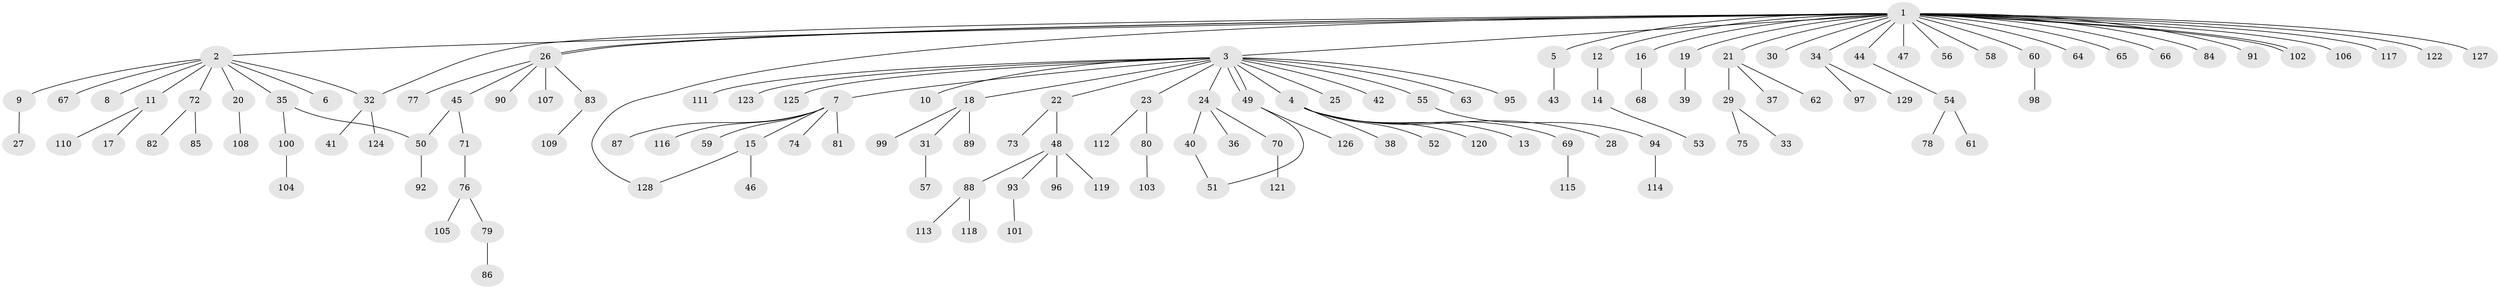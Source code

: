 // Generated by graph-tools (version 1.1) at 2025/14/03/09/25 04:14:25]
// undirected, 129 vertices, 135 edges
graph export_dot {
graph [start="1"]
  node [color=gray90,style=filled];
  1;
  2;
  3;
  4;
  5;
  6;
  7;
  8;
  9;
  10;
  11;
  12;
  13;
  14;
  15;
  16;
  17;
  18;
  19;
  20;
  21;
  22;
  23;
  24;
  25;
  26;
  27;
  28;
  29;
  30;
  31;
  32;
  33;
  34;
  35;
  36;
  37;
  38;
  39;
  40;
  41;
  42;
  43;
  44;
  45;
  46;
  47;
  48;
  49;
  50;
  51;
  52;
  53;
  54;
  55;
  56;
  57;
  58;
  59;
  60;
  61;
  62;
  63;
  64;
  65;
  66;
  67;
  68;
  69;
  70;
  71;
  72;
  73;
  74;
  75;
  76;
  77;
  78;
  79;
  80;
  81;
  82;
  83;
  84;
  85;
  86;
  87;
  88;
  89;
  90;
  91;
  92;
  93;
  94;
  95;
  96;
  97;
  98;
  99;
  100;
  101;
  102;
  103;
  104;
  105;
  106;
  107;
  108;
  109;
  110;
  111;
  112;
  113;
  114;
  115;
  116;
  117;
  118;
  119;
  120;
  121;
  122;
  123;
  124;
  125;
  126;
  127;
  128;
  129;
  1 -- 2;
  1 -- 3;
  1 -- 5;
  1 -- 12;
  1 -- 16;
  1 -- 19;
  1 -- 21;
  1 -- 26;
  1 -- 26;
  1 -- 30;
  1 -- 32;
  1 -- 34;
  1 -- 44;
  1 -- 47;
  1 -- 56;
  1 -- 58;
  1 -- 60;
  1 -- 64;
  1 -- 65;
  1 -- 66;
  1 -- 84;
  1 -- 91;
  1 -- 102;
  1 -- 102;
  1 -- 106;
  1 -- 117;
  1 -- 122;
  1 -- 127;
  1 -- 128;
  2 -- 6;
  2 -- 8;
  2 -- 9;
  2 -- 11;
  2 -- 20;
  2 -- 32;
  2 -- 35;
  2 -- 67;
  2 -- 72;
  3 -- 4;
  3 -- 7;
  3 -- 10;
  3 -- 18;
  3 -- 22;
  3 -- 23;
  3 -- 24;
  3 -- 25;
  3 -- 42;
  3 -- 49;
  3 -- 49;
  3 -- 55;
  3 -- 63;
  3 -- 95;
  3 -- 111;
  3 -- 123;
  3 -- 125;
  4 -- 13;
  4 -- 28;
  4 -- 38;
  4 -- 52;
  4 -- 69;
  4 -- 120;
  5 -- 43;
  7 -- 15;
  7 -- 59;
  7 -- 74;
  7 -- 81;
  7 -- 87;
  7 -- 116;
  9 -- 27;
  11 -- 17;
  11 -- 110;
  12 -- 14;
  14 -- 53;
  15 -- 46;
  15 -- 128;
  16 -- 68;
  18 -- 31;
  18 -- 89;
  18 -- 99;
  19 -- 39;
  20 -- 108;
  21 -- 29;
  21 -- 37;
  21 -- 62;
  22 -- 48;
  22 -- 73;
  23 -- 80;
  23 -- 112;
  24 -- 36;
  24 -- 40;
  24 -- 70;
  26 -- 45;
  26 -- 77;
  26 -- 83;
  26 -- 90;
  26 -- 107;
  29 -- 33;
  29 -- 75;
  31 -- 57;
  32 -- 41;
  32 -- 124;
  34 -- 97;
  34 -- 129;
  35 -- 50;
  35 -- 100;
  40 -- 51;
  44 -- 54;
  45 -- 50;
  45 -- 71;
  48 -- 88;
  48 -- 93;
  48 -- 96;
  48 -- 119;
  49 -- 51;
  49 -- 126;
  50 -- 92;
  54 -- 61;
  54 -- 78;
  55 -- 94;
  60 -- 98;
  69 -- 115;
  70 -- 121;
  71 -- 76;
  72 -- 82;
  72 -- 85;
  76 -- 79;
  76 -- 105;
  79 -- 86;
  80 -- 103;
  83 -- 109;
  88 -- 113;
  88 -- 118;
  93 -- 101;
  94 -- 114;
  100 -- 104;
}

